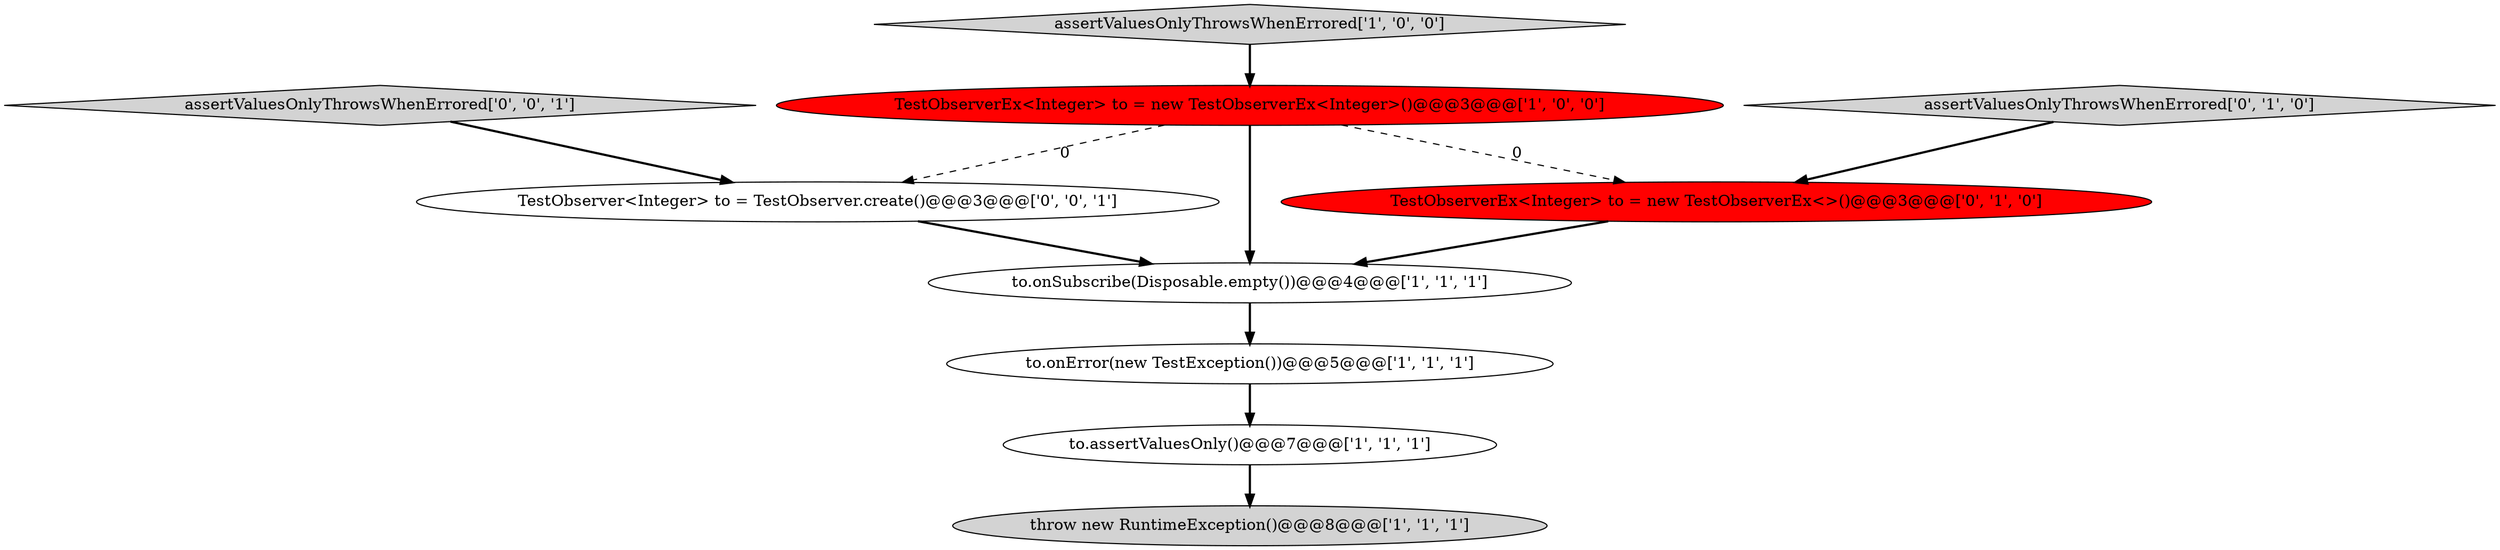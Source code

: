 digraph {
7 [style = filled, label = "TestObserverEx<Integer> to = new TestObserverEx<>()@@@3@@@['0', '1', '0']", fillcolor = red, shape = ellipse image = "AAA1AAABBB2BBB"];
2 [style = filled, label = "to.onSubscribe(Disposable.empty())@@@4@@@['1', '1', '1']", fillcolor = white, shape = ellipse image = "AAA0AAABBB1BBB"];
5 [style = filled, label = "assertValuesOnlyThrowsWhenErrored['1', '0', '0']", fillcolor = lightgray, shape = diamond image = "AAA0AAABBB1BBB"];
3 [style = filled, label = "throw new RuntimeException()@@@8@@@['1', '1', '1']", fillcolor = lightgray, shape = ellipse image = "AAA0AAABBB1BBB"];
6 [style = filled, label = "assertValuesOnlyThrowsWhenErrored['0', '1', '0']", fillcolor = lightgray, shape = diamond image = "AAA0AAABBB2BBB"];
9 [style = filled, label = "assertValuesOnlyThrowsWhenErrored['0', '0', '1']", fillcolor = lightgray, shape = diamond image = "AAA0AAABBB3BBB"];
4 [style = filled, label = "to.assertValuesOnly()@@@7@@@['1', '1', '1']", fillcolor = white, shape = ellipse image = "AAA0AAABBB1BBB"];
8 [style = filled, label = "TestObserver<Integer> to = TestObserver.create()@@@3@@@['0', '0', '1']", fillcolor = white, shape = ellipse image = "AAA0AAABBB3BBB"];
1 [style = filled, label = "TestObserverEx<Integer> to = new TestObserverEx<Integer>()@@@3@@@['1', '0', '0']", fillcolor = red, shape = ellipse image = "AAA1AAABBB1BBB"];
0 [style = filled, label = "to.onError(new TestException())@@@5@@@['1', '1', '1']", fillcolor = white, shape = ellipse image = "AAA0AAABBB1BBB"];
5->1 [style = bold, label=""];
4->3 [style = bold, label=""];
1->8 [style = dashed, label="0"];
1->2 [style = bold, label=""];
2->0 [style = bold, label=""];
1->7 [style = dashed, label="0"];
6->7 [style = bold, label=""];
8->2 [style = bold, label=""];
9->8 [style = bold, label=""];
0->4 [style = bold, label=""];
7->2 [style = bold, label=""];
}
